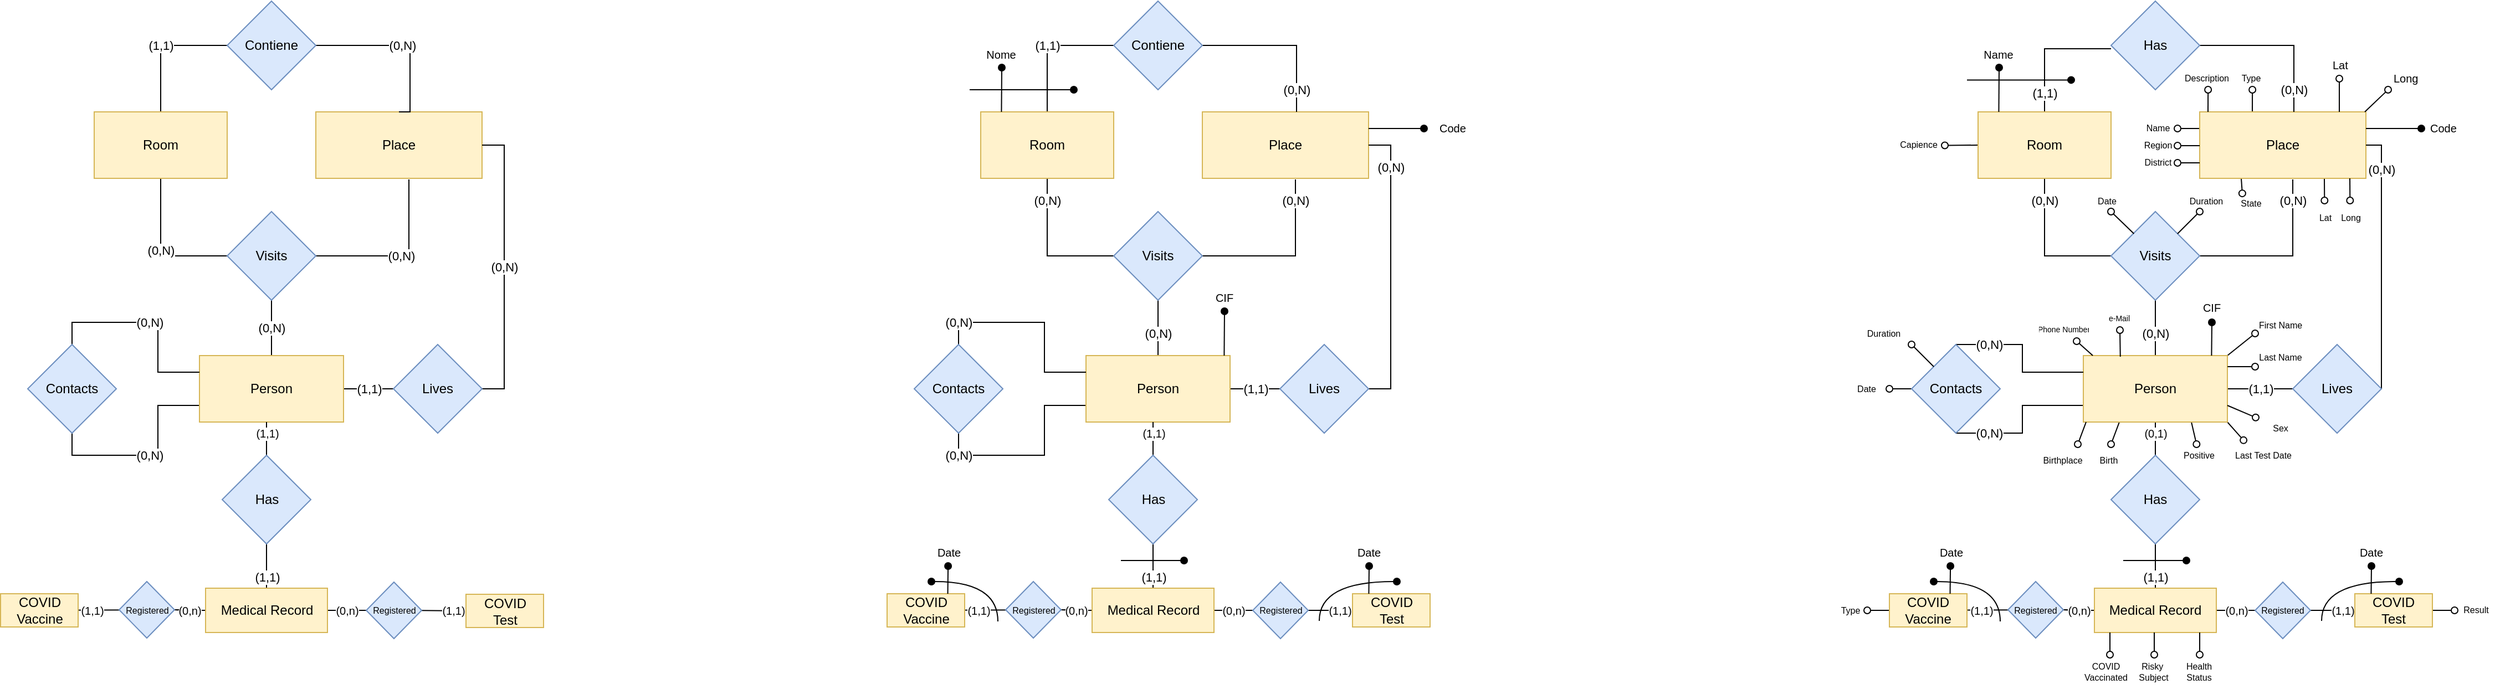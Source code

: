 <mxfile version="15.6.8" type="github">
  <diagram id="uRCAPiKoGMr6rtJBlkDr" name="Page-1">
    <mxGraphModel dx="2469" dy="525" grid="1" gridSize="10" guides="1" tooltips="1" connect="1" arrows="1" fold="1" page="1" pageScale="1" pageWidth="827" pageHeight="1169" math="0" shadow="0">
      <root>
        <mxCell id="0" />
        <mxCell id="1" parent="0" />
        <mxCell id="zwsAEC8m7Rr3Ob0FhIDg-104" value="(0,N)" style="edgeStyle=orthogonalEdgeStyle;rounded=0;orthogonalLoop=1;jettySize=auto;html=1;exitX=0.5;exitY=0;exitDx=0;exitDy=0;entryX=0.5;entryY=1;entryDx=0;entryDy=0;startArrow=none;startFill=0;endArrow=none;endFill=0;" parent="1" source="zwsAEC8m7Rr3Ob0FhIDg-108" target="zwsAEC8m7Rr3Ob0FhIDg-112" edge="1">
          <mxGeometry relative="1" as="geometry" />
        </mxCell>
        <mxCell id="zwsAEC8m7Rr3Ob0FhIDg-105" value="(1,1)" style="edgeStyle=orthogonalEdgeStyle;rounded=0;orthogonalLoop=1;jettySize=auto;html=1;entryX=0;entryY=0.5;entryDx=0;entryDy=0;startArrow=none;startFill=0;endArrow=none;endFill=0;" parent="1" source="zwsAEC8m7Rr3Ob0FhIDg-108" target="zwsAEC8m7Rr3Ob0FhIDg-114" edge="1">
          <mxGeometry relative="1" as="geometry" />
        </mxCell>
        <mxCell id="zwsAEC8m7Rr3Ob0FhIDg-107" value="(0,N)" style="edgeStyle=orthogonalEdgeStyle;rounded=0;orthogonalLoop=1;jettySize=auto;html=1;exitX=0;exitY=0.75;exitDx=0;exitDy=0;entryX=0.5;entryY=1;entryDx=0;entryDy=0;startArrow=none;startFill=0;endArrow=none;endFill=0;" parent="1" source="zwsAEC8m7Rr3Ob0FhIDg-108" target="zwsAEC8m7Rr3Ob0FhIDg-116" edge="1">
          <mxGeometry relative="1" as="geometry" />
        </mxCell>
        <mxCell id="zwsAEC8m7Rr3Ob0FhIDg-108" value="Person" style="rounded=0;whiteSpace=wrap;html=1;fillColor=#fff2cc;strokeColor=#d6b656;" parent="1" vertex="1">
          <mxGeometry x="-1305" y="590" width="130" height="60" as="geometry" />
        </mxCell>
        <mxCell id="zwsAEC8m7Rr3Ob0FhIDg-109" value="Place" style="rounded=0;whiteSpace=wrap;html=1;fillColor=#fff2cc;strokeColor=#d6b656;" parent="1" vertex="1">
          <mxGeometry x="-1200" y="370" width="150" height="60" as="geometry" />
        </mxCell>
        <mxCell id="zwsAEC8m7Rr3Ob0FhIDg-110" value="(0,N)" style="edgeStyle=orthogonalEdgeStyle;rounded=0;orthogonalLoop=1;jettySize=auto;html=1;exitX=1;exitY=0.5;exitDx=0;exitDy=0;entryX=0.56;entryY=1.017;entryDx=0;entryDy=0;entryPerimeter=0;startArrow=none;startFill=0;endArrow=none;endFill=0;" parent="1" source="zwsAEC8m7Rr3Ob0FhIDg-112" target="zwsAEC8m7Rr3Ob0FhIDg-109" edge="1">
          <mxGeometry relative="1" as="geometry" />
        </mxCell>
        <mxCell id="zwsAEC8m7Rr3Ob0FhIDg-111" value="(0,N)" style="edgeStyle=orthogonalEdgeStyle;rounded=0;orthogonalLoop=1;jettySize=auto;html=1;exitX=0;exitY=0.5;exitDx=0;exitDy=0;entryX=0.5;entryY=1;entryDx=0;entryDy=0;startArrow=none;startFill=0;endArrow=none;endFill=0;" parent="1" source="zwsAEC8m7Rr3Ob0FhIDg-112" target="zwsAEC8m7Rr3Ob0FhIDg-118" edge="1">
          <mxGeometry relative="1" as="geometry" />
        </mxCell>
        <mxCell id="zwsAEC8m7Rr3Ob0FhIDg-112" value="Visits" style="rhombus;whiteSpace=wrap;html=1;fillColor=#dae8fc;strokeColor=#6c8ebf;" parent="1" vertex="1">
          <mxGeometry x="-1280" y="460" width="80" height="80" as="geometry" />
        </mxCell>
        <mxCell id="zwsAEC8m7Rr3Ob0FhIDg-113" value="(0,N)" style="edgeStyle=orthogonalEdgeStyle;rounded=0;orthogonalLoop=1;jettySize=auto;html=1;exitX=1;exitY=0.5;exitDx=0;exitDy=0;entryX=1;entryY=0.5;entryDx=0;entryDy=0;startArrow=none;startFill=0;endArrow=none;endFill=0;" parent="1" source="zwsAEC8m7Rr3Ob0FhIDg-114" target="zwsAEC8m7Rr3Ob0FhIDg-109" edge="1">
          <mxGeometry relative="1" as="geometry" />
        </mxCell>
        <mxCell id="zwsAEC8m7Rr3Ob0FhIDg-114" value="Lives" style="rhombus;whiteSpace=wrap;html=1;fillColor=#dae8fc;strokeColor=#6c8ebf;" parent="1" vertex="1">
          <mxGeometry x="-1130" y="580" width="80" height="80" as="geometry" />
        </mxCell>
        <mxCell id="zwsAEC8m7Rr3Ob0FhIDg-115" value="(0,N)" style="edgeStyle=orthogonalEdgeStyle;rounded=0;orthogonalLoop=1;jettySize=auto;html=1;exitX=0.5;exitY=0;exitDx=0;exitDy=0;entryX=0;entryY=0.25;entryDx=0;entryDy=0;startArrow=none;startFill=0;endArrow=none;endFill=0;" parent="1" source="zwsAEC8m7Rr3Ob0FhIDg-116" target="zwsAEC8m7Rr3Ob0FhIDg-108" edge="1">
          <mxGeometry relative="1" as="geometry" />
        </mxCell>
        <mxCell id="zwsAEC8m7Rr3Ob0FhIDg-116" value="Contacts" style="rhombus;whiteSpace=wrap;html=1;align=center;fillColor=#dae8fc;strokeColor=#6c8ebf;" parent="1" vertex="1">
          <mxGeometry x="-1460" y="580" width="80" height="80" as="geometry" />
        </mxCell>
        <mxCell id="zwsAEC8m7Rr3Ob0FhIDg-117" value="(1,1)" style="edgeStyle=orthogonalEdgeStyle;rounded=0;orthogonalLoop=1;jettySize=auto;html=1;exitX=0.5;exitY=0;exitDx=0;exitDy=0;entryX=0;entryY=0.5;entryDx=0;entryDy=0;startArrow=none;startFill=0;endArrow=none;endFill=0;" parent="1" source="zwsAEC8m7Rr3Ob0FhIDg-118" target="zwsAEC8m7Rr3Ob0FhIDg-120" edge="1">
          <mxGeometry relative="1" as="geometry">
            <Array as="points">
              <mxPoint x="-1340" y="310" />
            </Array>
          </mxGeometry>
        </mxCell>
        <mxCell id="zwsAEC8m7Rr3Ob0FhIDg-118" value="Room" style="rounded=0;whiteSpace=wrap;html=1;align=center;fillColor=#fff2cc;strokeColor=#d6b656;" parent="1" vertex="1">
          <mxGeometry x="-1400" y="370" width="120" height="60" as="geometry" />
        </mxCell>
        <mxCell id="zwsAEC8m7Rr3Ob0FhIDg-119" value="(0,N)" style="edgeStyle=orthogonalEdgeStyle;rounded=0;orthogonalLoop=1;jettySize=auto;html=1;exitX=1;exitY=0.5;exitDx=0;exitDy=0;entryX=0.5;entryY=0;entryDx=0;entryDy=0;startArrow=none;startFill=0;endArrow=none;endFill=0;" parent="1" source="zwsAEC8m7Rr3Ob0FhIDg-120" target="zwsAEC8m7Rr3Ob0FhIDg-109" edge="1">
          <mxGeometry relative="1" as="geometry">
            <mxPoint x="-889" y="625" as="targetPoint" />
            <Array as="points">
              <mxPoint x="-1115" y="310" />
            </Array>
          </mxGeometry>
        </mxCell>
        <mxCell id="zwsAEC8m7Rr3Ob0FhIDg-120" value="Contiene" style="rhombus;whiteSpace=wrap;html=1;align=center;fillColor=#dae8fc;strokeColor=#6c8ebf;" parent="1" vertex="1">
          <mxGeometry x="-1280" y="270" width="80" height="80" as="geometry" />
        </mxCell>
        <mxCell id="zwsAEC8m7Rr3Ob0FhIDg-122" value="(0,N)" style="edgeStyle=orthogonalEdgeStyle;rounded=0;orthogonalLoop=1;jettySize=auto;html=1;exitX=0.5;exitY=0;exitDx=0;exitDy=0;entryX=0.5;entryY=1;entryDx=0;entryDy=0;startArrow=none;startFill=0;endArrow=none;endFill=0;" parent="1" source="zwsAEC8m7Rr3Ob0FhIDg-126" target="zwsAEC8m7Rr3Ob0FhIDg-130" edge="1">
          <mxGeometry x="-0.2" relative="1" as="geometry">
            <mxPoint as="offset" />
          </mxGeometry>
        </mxCell>
        <mxCell id="zwsAEC8m7Rr3Ob0FhIDg-123" value="(1,1)" style="edgeStyle=orthogonalEdgeStyle;rounded=0;orthogonalLoop=1;jettySize=auto;html=1;entryX=0;entryY=0.5;entryDx=0;entryDy=0;startArrow=none;startFill=0;endArrow=none;endFill=0;" parent="1" source="zwsAEC8m7Rr3Ob0FhIDg-126" target="zwsAEC8m7Rr3Ob0FhIDg-132" edge="1">
          <mxGeometry relative="1" as="geometry" />
        </mxCell>
        <mxCell id="zwsAEC8m7Rr3Ob0FhIDg-124" value="(0,N)" style="edgeStyle=orthogonalEdgeStyle;rounded=0;orthogonalLoop=1;jettySize=auto;html=1;exitX=0;exitY=0.75;exitDx=0;exitDy=0;entryX=0.5;entryY=1;entryDx=0;entryDy=0;startArrow=none;startFill=0;endArrow=none;endFill=0;" parent="1" source="zwsAEC8m7Rr3Ob0FhIDg-126" target="zwsAEC8m7Rr3Ob0FhIDg-137" edge="1">
          <mxGeometry x="0.778" relative="1" as="geometry">
            <mxPoint as="offset" />
          </mxGeometry>
        </mxCell>
        <mxCell id="zwsAEC8m7Rr3Ob0FhIDg-126" value="Person" style="rounded=0;whiteSpace=wrap;html=1;fillColor=#fff2cc;strokeColor=#d6b656;" parent="1" vertex="1">
          <mxGeometry x="-505" y="590" width="130" height="60" as="geometry" />
        </mxCell>
        <mxCell id="zwsAEC8m7Rr3Ob0FhIDg-127" value="Place" style="rounded=0;whiteSpace=wrap;html=1;fillColor=#fff2cc;strokeColor=#d6b656;" parent="1" vertex="1">
          <mxGeometry x="-400" y="370" width="150" height="60" as="geometry" />
        </mxCell>
        <mxCell id="zwsAEC8m7Rr3Ob0FhIDg-128" value="(0,N)" style="edgeStyle=orthogonalEdgeStyle;rounded=0;orthogonalLoop=1;jettySize=auto;html=1;exitX=1;exitY=0.5;exitDx=0;exitDy=0;entryX=0.56;entryY=1.017;entryDx=0;entryDy=0;entryPerimeter=0;startArrow=none;startFill=0;endArrow=none;endFill=0;" parent="1" source="zwsAEC8m7Rr3Ob0FhIDg-130" target="zwsAEC8m7Rr3Ob0FhIDg-127" edge="1">
          <mxGeometry x="0.752" relative="1" as="geometry">
            <mxPoint as="offset" />
          </mxGeometry>
        </mxCell>
        <mxCell id="zwsAEC8m7Rr3Ob0FhIDg-129" value="(0,N)" style="edgeStyle=orthogonalEdgeStyle;rounded=0;orthogonalLoop=1;jettySize=auto;html=1;exitX=0;exitY=0.5;exitDx=0;exitDy=0;entryX=0.5;entryY=1;entryDx=0;entryDy=0;startArrow=none;startFill=0;endArrow=none;endFill=0;" parent="1" source="zwsAEC8m7Rr3Ob0FhIDg-130" target="zwsAEC8m7Rr3Ob0FhIDg-139" edge="1">
          <mxGeometry x="0.692" relative="1" as="geometry">
            <mxPoint as="offset" />
          </mxGeometry>
        </mxCell>
        <mxCell id="zwsAEC8m7Rr3Ob0FhIDg-130" value="Visits" style="rhombus;whiteSpace=wrap;html=1;fillColor=#dae8fc;strokeColor=#6c8ebf;" parent="1" vertex="1">
          <mxGeometry x="-480" y="460" width="80" height="80" as="geometry" />
        </mxCell>
        <mxCell id="zwsAEC8m7Rr3Ob0FhIDg-131" value="(0,N)" style="edgeStyle=orthogonalEdgeStyle;rounded=0;orthogonalLoop=1;jettySize=auto;html=1;exitX=1;exitY=0.5;exitDx=0;exitDy=0;entryX=1;entryY=0.5;entryDx=0;entryDy=0;startArrow=none;startFill=0;endArrow=none;endFill=0;" parent="1" source="zwsAEC8m7Rr3Ob0FhIDg-132" target="zwsAEC8m7Rr3Ob0FhIDg-127" edge="1">
          <mxGeometry x="0.692" relative="1" as="geometry">
            <mxPoint as="offset" />
          </mxGeometry>
        </mxCell>
        <mxCell id="zwsAEC8m7Rr3Ob0FhIDg-132" value="Lives" style="rhombus;whiteSpace=wrap;html=1;fillColor=#dae8fc;strokeColor=#6c8ebf;" parent="1" vertex="1">
          <mxGeometry x="-330" y="580" width="80" height="80" as="geometry" />
        </mxCell>
        <mxCell id="zwsAEC8m7Rr3Ob0FhIDg-136" value="(0,N)" style="edgeStyle=orthogonalEdgeStyle;rounded=0;orthogonalLoop=1;jettySize=auto;html=1;exitX=0.5;exitY=0;exitDx=0;exitDy=0;entryX=0;entryY=0.25;entryDx=0;entryDy=0;startArrow=none;startFill=0;endArrow=none;endFill=0;" parent="1" source="zwsAEC8m7Rr3Ob0FhIDg-137" target="zwsAEC8m7Rr3Ob0FhIDg-126" edge="1">
          <mxGeometry x="-0.778" relative="1" as="geometry">
            <mxPoint as="offset" />
          </mxGeometry>
        </mxCell>
        <mxCell id="zwsAEC8m7Rr3Ob0FhIDg-137" value="Contacts" style="rhombus;whiteSpace=wrap;html=1;align=center;fillColor=#dae8fc;strokeColor=#6c8ebf;" parent="1" vertex="1">
          <mxGeometry x="-660" y="580" width="80" height="80" as="geometry" />
        </mxCell>
        <mxCell id="zwsAEC8m7Rr3Ob0FhIDg-138" value="(1,1)" style="edgeStyle=orthogonalEdgeStyle;rounded=0;orthogonalLoop=1;jettySize=auto;html=1;exitX=0.5;exitY=0;exitDx=0;exitDy=0;entryX=0;entryY=0.5;entryDx=0;entryDy=0;startArrow=none;startFill=0;endArrow=none;endFill=0;" parent="1" source="zwsAEC8m7Rr3Ob0FhIDg-139" target="zwsAEC8m7Rr3Ob0FhIDg-141" edge="1">
          <mxGeometry relative="1" as="geometry">
            <Array as="points">
              <mxPoint x="-540" y="310" />
            </Array>
          </mxGeometry>
        </mxCell>
        <mxCell id="zwsAEC8m7Rr3Ob0FhIDg-139" value="Room" style="rounded=0;whiteSpace=wrap;html=1;align=center;fillColor=#fff2cc;strokeColor=#d6b656;" parent="1" vertex="1">
          <mxGeometry x="-600" y="370" width="120" height="60" as="geometry" />
        </mxCell>
        <mxCell id="zwsAEC8m7Rr3Ob0FhIDg-140" value="(0,N)" style="edgeStyle=orthogonalEdgeStyle;rounded=0;orthogonalLoop=1;jettySize=auto;html=1;exitX=1;exitY=0.5;exitDx=0;exitDy=0;startArrow=none;startFill=0;endArrow=none;endFill=0;" parent="1" source="zwsAEC8m7Rr3Ob0FhIDg-141" edge="1">
          <mxGeometry x="0.724" relative="1" as="geometry">
            <mxPoint x="-315" y="370" as="targetPoint" />
            <Array as="points">
              <mxPoint x="-315" y="310" />
            </Array>
            <mxPoint as="offset" />
          </mxGeometry>
        </mxCell>
        <mxCell id="zwsAEC8m7Rr3Ob0FhIDg-141" value="Contiene" style="rhombus;whiteSpace=wrap;html=1;align=center;fillColor=#dae8fc;strokeColor=#6c8ebf;" parent="1" vertex="1">
          <mxGeometry x="-480" y="270" width="80" height="80" as="geometry" />
        </mxCell>
        <mxCell id="zwsAEC8m7Rr3Ob0FhIDg-142" value="" style="endArrow=oval;html=1;rounded=0;endFill=1;" parent="1" edge="1">
          <mxGeometry width="50" height="50" relative="1" as="geometry">
            <mxPoint x="-610" y="350" as="sourcePoint" />
            <mxPoint x="-516" y="350" as="targetPoint" />
            <Array as="points" />
          </mxGeometry>
        </mxCell>
        <mxCell id="zwsAEC8m7Rr3Ob0FhIDg-143" value="" style="endArrow=oval;html=1;rounded=0;endFill=1;exitX=0.156;exitY=0;exitDx=0;exitDy=0;exitPerimeter=0;" parent="1" source="zwsAEC8m7Rr3Ob0FhIDg-139" edge="1">
          <mxGeometry width="50" height="50" relative="1" as="geometry">
            <mxPoint x="-590" y="360" as="sourcePoint" />
            <mxPoint x="-581" y="330" as="targetPoint" />
            <Array as="points" />
          </mxGeometry>
        </mxCell>
        <mxCell id="zwsAEC8m7Rr3Ob0FhIDg-144" value="Nome" style="text;html=1;strokeColor=none;fillColor=none;align=center;verticalAlign=middle;whiteSpace=wrap;rounded=0;fontSize=10;" parent="1" vertex="1">
          <mxGeometry x="-599" y="310" width="35" height="15" as="geometry" />
        </mxCell>
        <mxCell id="zwsAEC8m7Rr3Ob0FhIDg-146" value="" style="endArrow=oval;html=1;rounded=0;endFill=1;exitX=1;exitY=0.25;exitDx=0;exitDy=0;" parent="1" source="zwsAEC8m7Rr3Ob0FhIDg-127" edge="1">
          <mxGeometry width="50" height="50" relative="1" as="geometry">
            <mxPoint x="-190" y="380" as="sourcePoint" />
            <mxPoint x="-200" y="385" as="targetPoint" />
            <Array as="points" />
          </mxGeometry>
        </mxCell>
        <mxCell id="zwsAEC8m7Rr3Ob0FhIDg-150" value="Code" style="text;strokeColor=none;fillColor=none;align=left;verticalAlign=middle;spacingLeft=4;spacingRight=4;overflow=hidden;points=[[0,0.5],[1,0.5]];portConstraint=eastwest;rotatable=0;fontSize=10;" parent="1" vertex="1">
          <mxGeometry x="-192" y="377" width="50" height="15" as="geometry" />
        </mxCell>
        <mxCell id="zwsAEC8m7Rr3Ob0FhIDg-152" value="" style="endArrow=oval;html=1;rounded=0;endFill=1;exitX=0.156;exitY=0;exitDx=0;exitDy=0;exitPerimeter=0;" parent="1" edge="1">
          <mxGeometry width="50" height="50" relative="1" as="geometry">
            <mxPoint x="-380.29" y="590" as="sourcePoint" />
            <mxPoint x="-380.01" y="550" as="targetPoint" />
            <Array as="points" />
          </mxGeometry>
        </mxCell>
        <mxCell id="zwsAEC8m7Rr3Ob0FhIDg-153" value="CIF" style="text;strokeColor=none;fillColor=none;align=center;verticalAlign=middle;spacingLeft=4;spacingRight=4;overflow=hidden;points=[[0,0.5],[1,0.5]];portConstraint=eastwest;rotatable=0;fontSize=10;" parent="1" vertex="1">
          <mxGeometry x="-405" y="530" width="50" height="15" as="geometry" />
        </mxCell>
        <mxCell id="zwsAEC8m7Rr3Ob0FhIDg-180" value="(0,N)" style="edgeStyle=orthogonalEdgeStyle;rounded=0;orthogonalLoop=1;jettySize=auto;html=1;exitX=0.5;exitY=0;exitDx=0;exitDy=0;entryX=0.5;entryY=1;entryDx=0;entryDy=0;startArrow=none;startFill=0;endArrow=none;endFill=0;" parent="1" source="zwsAEC8m7Rr3Ob0FhIDg-184" target="zwsAEC8m7Rr3Ob0FhIDg-188" edge="1">
          <mxGeometry x="-0.2" relative="1" as="geometry">
            <mxPoint as="offset" />
          </mxGeometry>
        </mxCell>
        <mxCell id="zwsAEC8m7Rr3Ob0FhIDg-181" value="(1,1)" style="edgeStyle=orthogonalEdgeStyle;rounded=0;orthogonalLoop=1;jettySize=auto;html=1;entryX=0;entryY=0.5;entryDx=0;entryDy=0;startArrow=none;startFill=0;endArrow=none;endFill=0;" parent="1" source="zwsAEC8m7Rr3Ob0FhIDg-184" target="zwsAEC8m7Rr3Ob0FhIDg-190" edge="1">
          <mxGeometry relative="1" as="geometry" />
        </mxCell>
        <mxCell id="zwsAEC8m7Rr3Ob0FhIDg-182" value="(0,N)" style="edgeStyle=orthogonalEdgeStyle;rounded=0;orthogonalLoop=1;jettySize=auto;html=1;exitX=0;exitY=0.75;exitDx=0;exitDy=0;entryX=0.5;entryY=1;entryDx=0;entryDy=0;startArrow=none;startFill=0;endArrow=none;endFill=0;" parent="1" source="zwsAEC8m7Rr3Ob0FhIDg-184" target="zwsAEC8m7Rr3Ob0FhIDg-195" edge="1">
          <mxGeometry x="0.571" relative="1" as="geometry">
            <mxPoint as="offset" />
            <Array as="points">
              <mxPoint x="340" y="635" />
              <mxPoint x="340" y="660" />
            </Array>
          </mxGeometry>
        </mxCell>
        <mxCell id="zwsAEC8m7Rr3Ob0FhIDg-183" value="(0,1)" style="rounded=0;orthogonalLoop=1;jettySize=auto;html=1;exitX=0.5;exitY=1;exitDx=0;exitDy=0;entryX=0.5;entryY=0;entryDx=0;entryDy=0;fontSize=10;startArrow=none;startFill=0;endArrow=none;endFill=0;" parent="1" source="zwsAEC8m7Rr3Ob0FhIDg-184" target="zwsAEC8m7Rr3Ob0FhIDg-192" edge="1">
          <mxGeometry x="-0.333" relative="1" as="geometry">
            <mxPoint as="offset" />
          </mxGeometry>
        </mxCell>
        <mxCell id="zwsAEC8m7Rr3Ob0FhIDg-246" style="edgeStyle=none;rounded=0;orthogonalLoop=1;jettySize=auto;html=1;exitX=0.75;exitY=1;exitDx=0;exitDy=0;fontSize=10;startArrow=none;startFill=0;endArrow=oval;endFill=0;" parent="1" source="zwsAEC8m7Rr3Ob0FhIDg-184" edge="1" target="zwsAEC8m7Rr3Ob0FhIDg-260">
          <mxGeometry relative="1" as="geometry">
            <mxPoint x="510" y="680" as="targetPoint" />
          </mxGeometry>
        </mxCell>
        <mxCell id="zwsAEC8m7Rr3Ob0FhIDg-247" style="edgeStyle=none;rounded=0;orthogonalLoop=1;jettySize=auto;html=1;exitX=1;exitY=1;exitDx=0;exitDy=0;fontSize=10;startArrow=none;startFill=0;endArrow=oval;endFill=0;entryX=0.344;entryY=0.032;entryDx=0;entryDy=0;entryPerimeter=0;" parent="1" source="zwsAEC8m7Rr3Ob0FhIDg-184" edge="1" target="zwsAEC8m7Rr3Ob0FhIDg-261">
          <mxGeometry relative="1" as="geometry">
            <mxPoint x="560" y="670" as="targetPoint" />
          </mxGeometry>
        </mxCell>
        <mxCell id="zwsAEC8m7Rr3Ob0FhIDg-248" style="edgeStyle=none;rounded=0;orthogonalLoop=1;jettySize=auto;html=1;exitX=0.25;exitY=1;exitDx=0;exitDy=0;fontSize=10;startArrow=none;startFill=0;endArrow=oval;endFill=0;" parent="1" source="zwsAEC8m7Rr3Ob0FhIDg-184" edge="1">
          <mxGeometry relative="1" as="geometry">
            <mxPoint x="420" y="670" as="targetPoint" />
          </mxGeometry>
        </mxCell>
        <mxCell id="M_k68yWvBTP1IbMsZ6EN-1" style="rounded=0;orthogonalLoop=1;jettySize=auto;html=1;exitX=1;exitY=0;exitDx=0;exitDy=0;endArrow=oval;endFill=0;" parent="1" source="zwsAEC8m7Rr3Ob0FhIDg-184" edge="1">
          <mxGeometry relative="1" as="geometry">
            <mxPoint x="550" y="570" as="targetPoint" />
          </mxGeometry>
        </mxCell>
        <mxCell id="zwsAEC8m7Rr3Ob0FhIDg-184" value="Person" style="rounded=0;whiteSpace=wrap;html=1;fillColor=#fff2cc;strokeColor=#d6b656;" parent="1" vertex="1">
          <mxGeometry x="395" y="590" width="130" height="60" as="geometry" />
        </mxCell>
        <mxCell id="zwsAEC8m7Rr3Ob0FhIDg-268" style="edgeStyle=none;rounded=0;orthogonalLoop=1;jettySize=auto;html=1;exitX=0;exitY=0.5;exitDx=0;exitDy=0;fontSize=8;startArrow=none;startFill=0;endArrow=oval;endFill=0;" parent="1" edge="1">
          <mxGeometry relative="1" as="geometry">
            <mxPoint x="480" y="385" as="targetPoint" />
            <mxPoint x="500" y="385" as="sourcePoint" />
          </mxGeometry>
        </mxCell>
        <mxCell id="zwsAEC8m7Rr3Ob0FhIDg-269" style="edgeStyle=none;rounded=0;orthogonalLoop=1;jettySize=auto;html=1;exitX=0.25;exitY=0;exitDx=0;exitDy=0;fontSize=8;startArrow=none;startFill=0;endArrow=oval;endFill=0;" parent="1" edge="1">
          <mxGeometry relative="1" as="geometry">
            <mxPoint x="547.571" y="350" as="targetPoint" />
            <mxPoint x="547.5" y="370" as="sourcePoint" />
          </mxGeometry>
        </mxCell>
        <mxCell id="nWveInC21C_6xsooQp3n-5" style="edgeStyle=orthogonalEdgeStyle;rounded=0;orthogonalLoop=1;jettySize=auto;html=1;exitX=0.75;exitY=1;exitDx=0;exitDy=0;endArrow=oval;endFill=0;" edge="1" parent="1" source="zwsAEC8m7Rr3Ob0FhIDg-185">
          <mxGeometry relative="1" as="geometry">
            <mxPoint x="612.655" y="450" as="targetPoint" />
          </mxGeometry>
        </mxCell>
        <mxCell id="nWveInC21C_6xsooQp3n-16" style="edgeStyle=orthogonalEdgeStyle;rounded=0;orthogonalLoop=1;jettySize=auto;html=1;exitX=0.25;exitY=1;exitDx=0;exitDy=0;entryX=0.282;entryY=-0.095;entryDx=0;entryDy=0;entryPerimeter=0;endArrow=oval;endFill=0;" edge="1" parent="1" source="zwsAEC8m7Rr3Ob0FhIDg-185" target="nWveInC21C_6xsooQp3n-15">
          <mxGeometry relative="1" as="geometry" />
        </mxCell>
        <mxCell id="zwsAEC8m7Rr3Ob0FhIDg-185" value="Place" style="rounded=0;whiteSpace=wrap;html=1;fillColor=#fff2cc;strokeColor=#d6b656;" parent="1" vertex="1">
          <mxGeometry x="500" y="370" width="150" height="60" as="geometry" />
        </mxCell>
        <mxCell id="zwsAEC8m7Rr3Ob0FhIDg-186" value="(0,N)" style="edgeStyle=orthogonalEdgeStyle;rounded=0;orthogonalLoop=1;jettySize=auto;html=1;exitX=1;exitY=0.5;exitDx=0;exitDy=0;entryX=0.56;entryY=1.017;entryDx=0;entryDy=0;entryPerimeter=0;startArrow=none;startFill=0;endArrow=none;endFill=0;" parent="1" source="zwsAEC8m7Rr3Ob0FhIDg-188" target="zwsAEC8m7Rr3Ob0FhIDg-185" edge="1">
          <mxGeometry x="0.752" relative="1" as="geometry">
            <mxPoint as="offset" />
          </mxGeometry>
        </mxCell>
        <mxCell id="zwsAEC8m7Rr3Ob0FhIDg-187" value="(0,N)" style="edgeStyle=orthogonalEdgeStyle;rounded=0;orthogonalLoop=1;jettySize=auto;html=1;exitX=0;exitY=0.5;exitDx=0;exitDy=0;entryX=0.5;entryY=1;entryDx=0;entryDy=0;startArrow=none;startFill=0;endArrow=none;endFill=0;" parent="1" source="zwsAEC8m7Rr3Ob0FhIDg-188" target="zwsAEC8m7Rr3Ob0FhIDg-197" edge="1">
          <mxGeometry x="0.692" relative="1" as="geometry">
            <mxPoint as="offset" />
          </mxGeometry>
        </mxCell>
        <mxCell id="zwsAEC8m7Rr3Ob0FhIDg-188" value="Visits" style="rhombus;whiteSpace=wrap;html=1;fillColor=#dae8fc;strokeColor=#6c8ebf;" parent="1" vertex="1">
          <mxGeometry x="420" y="460" width="80" height="80" as="geometry" />
        </mxCell>
        <mxCell id="zwsAEC8m7Rr3Ob0FhIDg-189" value="(0,N)" style="edgeStyle=orthogonalEdgeStyle;rounded=0;orthogonalLoop=1;jettySize=auto;html=1;exitX=1;exitY=0.5;exitDx=0;exitDy=0;entryX=1;entryY=0.5;entryDx=0;entryDy=0;startArrow=none;startFill=0;endArrow=none;endFill=0;" parent="1" source="zwsAEC8m7Rr3Ob0FhIDg-190" target="zwsAEC8m7Rr3Ob0FhIDg-185" edge="1">
          <mxGeometry x="0.692" relative="1" as="geometry">
            <mxPoint as="offset" />
            <Array as="points">
              <mxPoint x="664" y="400" />
            </Array>
          </mxGeometry>
        </mxCell>
        <mxCell id="zwsAEC8m7Rr3Ob0FhIDg-190" value="Lives" style="rhombus;whiteSpace=wrap;html=1;fillColor=#dae8fc;strokeColor=#6c8ebf;" parent="1" vertex="1">
          <mxGeometry x="584" y="580" width="80" height="80" as="geometry" />
        </mxCell>
        <mxCell id="zwsAEC8m7Rr3Ob0FhIDg-191" value="(1,1)" style="edgeStyle=orthogonalEdgeStyle;rounded=0;orthogonalLoop=1;jettySize=auto;html=1;exitX=0.5;exitY=1;exitDx=0;exitDy=0;entryX=0.5;entryY=0;entryDx=0;entryDy=0;startArrow=none;startFill=0;endArrow=none;endFill=0;" parent="1" source="zwsAEC8m7Rr3Ob0FhIDg-192" target="zwsAEC8m7Rr3Ob0FhIDg-193" edge="1">
          <mxGeometry x="0.5" relative="1" as="geometry">
            <Array as="points">
              <mxPoint x="460" y="770" />
              <mxPoint x="460" y="770" />
            </Array>
            <mxPoint as="offset" />
          </mxGeometry>
        </mxCell>
        <mxCell id="zwsAEC8m7Rr3Ob0FhIDg-192" value="Has" style="rhombus;whiteSpace=wrap;html=1;fillColor=#dae8fc;strokeColor=#6c8ebf;" parent="1" vertex="1">
          <mxGeometry x="420" y="680" width="80" height="80" as="geometry" />
        </mxCell>
        <mxCell id="zwsAEC8m7Rr3Ob0FhIDg-222" value="(0,n)" style="edgeStyle=none;rounded=0;orthogonalLoop=1;jettySize=auto;html=1;exitX=1;exitY=0.5;exitDx=0;exitDy=0;entryX=0;entryY=0.5;entryDx=0;entryDy=0;fontSize=10;startArrow=none;startFill=0;endArrow=none;endFill=0;" parent="1" source="zwsAEC8m7Rr3Ob0FhIDg-193" target="zwsAEC8m7Rr3Ob0FhIDg-220" edge="1">
          <mxGeometry relative="1" as="geometry" />
        </mxCell>
        <mxCell id="zwsAEC8m7Rr3Ob0FhIDg-238" value="(0,n)" style="edgeStyle=orthogonalEdgeStyle;curved=1;rounded=0;orthogonalLoop=1;jettySize=auto;html=1;entryX=1;entryY=0.5;entryDx=0;entryDy=0;fontSize=10;startArrow=none;startFill=0;endArrow=none;endFill=0;" parent="1" source="zwsAEC8m7Rr3Ob0FhIDg-193" target="zwsAEC8m7Rr3Ob0FhIDg-231" edge="1">
          <mxGeometry relative="1" as="geometry" />
        </mxCell>
        <mxCell id="zwsAEC8m7Rr3Ob0FhIDg-193" value="Medical Record" style="rounded=0;whiteSpace=wrap;html=1;fillColor=#fff2cc;strokeColor=#d6b656;" parent="1" vertex="1">
          <mxGeometry x="405" y="800" width="110" height="40" as="geometry" />
        </mxCell>
        <mxCell id="zwsAEC8m7Rr3Ob0FhIDg-194" value="(0,N)" style="edgeStyle=orthogonalEdgeStyle;rounded=0;orthogonalLoop=1;jettySize=auto;html=1;exitX=0.5;exitY=0;exitDx=0;exitDy=0;entryX=0;entryY=0.25;entryDx=0;entryDy=0;startArrow=none;startFill=0;endArrow=none;endFill=0;" parent="1" source="zwsAEC8m7Rr3Ob0FhIDg-195" target="zwsAEC8m7Rr3Ob0FhIDg-184" edge="1">
          <mxGeometry x="-0.572" relative="1" as="geometry">
            <mxPoint as="offset" />
            <Array as="points">
              <mxPoint x="340" y="580" />
              <mxPoint x="340" y="605" />
            </Array>
          </mxGeometry>
        </mxCell>
        <mxCell id="zwsAEC8m7Rr3Ob0FhIDg-281" style="edgeStyle=none;rounded=0;orthogonalLoop=1;jettySize=auto;html=1;exitX=0;exitY=0.5;exitDx=0;exitDy=0;fontSize=8;startArrow=none;startFill=0;endArrow=oval;endFill=0;" parent="1" source="zwsAEC8m7Rr3Ob0FhIDg-195" edge="1">
          <mxGeometry relative="1" as="geometry">
            <mxPoint x="220" y="620" as="targetPoint" />
          </mxGeometry>
        </mxCell>
        <mxCell id="zwsAEC8m7Rr3Ob0FhIDg-195" value="Contacts" style="rhombus;whiteSpace=wrap;html=1;align=center;fillColor=#dae8fc;strokeColor=#6c8ebf;" parent="1" vertex="1">
          <mxGeometry x="240" y="580" width="80" height="80" as="geometry" />
        </mxCell>
        <mxCell id="zwsAEC8m7Rr3Ob0FhIDg-196" value="(1,1)" style="edgeStyle=orthogonalEdgeStyle;rounded=0;orthogonalLoop=1;jettySize=auto;html=1;exitX=0.5;exitY=0;exitDx=0;exitDy=0;entryX=0;entryY=0.5;entryDx=0;entryDy=0;startArrow=none;startFill=0;endArrow=none;endFill=0;" parent="1" edge="1">
          <mxGeometry x="-0.667" relative="1" as="geometry">
            <Array as="points">
              <mxPoint x="360" y="313" />
            </Array>
            <mxPoint x="360" y="373" as="sourcePoint" />
            <mxPoint x="420" y="313" as="targetPoint" />
            <mxPoint as="offset" />
          </mxGeometry>
        </mxCell>
        <mxCell id="zwsAEC8m7Rr3Ob0FhIDg-266" style="edgeStyle=none;rounded=0;orthogonalLoop=1;jettySize=auto;html=1;exitX=0;exitY=0.5;exitDx=0;exitDy=0;fontSize=7;startArrow=none;startFill=0;endArrow=oval;endFill=0;" parent="1" source="zwsAEC8m7Rr3Ob0FhIDg-197" edge="1">
          <mxGeometry relative="1" as="geometry">
            <mxPoint x="270" y="400.286" as="targetPoint" />
          </mxGeometry>
        </mxCell>
        <mxCell id="zwsAEC8m7Rr3Ob0FhIDg-197" value="Room" style="rounded=0;whiteSpace=wrap;html=1;align=center;fillColor=#fff2cc;strokeColor=#d6b656;" parent="1" vertex="1">
          <mxGeometry x="300" y="370" width="120" height="60" as="geometry" />
        </mxCell>
        <mxCell id="zwsAEC8m7Rr3Ob0FhIDg-198" value="(0,N)" style="edgeStyle=orthogonalEdgeStyle;rounded=0;orthogonalLoop=1;jettySize=auto;html=1;exitX=1;exitY=0.5;exitDx=0;exitDy=0;startArrow=none;startFill=0;endArrow=none;endFill=0;" parent="1" source="zwsAEC8m7Rr3Ob0FhIDg-199" edge="1">
          <mxGeometry x="0.724" relative="1" as="geometry">
            <mxPoint x="585" y="370" as="targetPoint" />
            <Array as="points">
              <mxPoint x="585" y="310" />
            </Array>
            <mxPoint as="offset" />
          </mxGeometry>
        </mxCell>
        <mxCell id="zwsAEC8m7Rr3Ob0FhIDg-199" value="Has" style="rhombus;whiteSpace=wrap;html=1;align=center;fillColor=#dae8fc;strokeColor=#6c8ebf;" parent="1" vertex="1">
          <mxGeometry x="420" y="270" width="80" height="80" as="geometry" />
        </mxCell>
        <mxCell id="zwsAEC8m7Rr3Ob0FhIDg-200" value="" style="endArrow=oval;html=1;rounded=0;endFill=1;" parent="1" edge="1">
          <mxGeometry width="50" height="50" relative="1" as="geometry">
            <mxPoint x="290" y="341.21" as="sourcePoint" />
            <mxPoint x="384" y="341.21" as="targetPoint" />
            <Array as="points" />
          </mxGeometry>
        </mxCell>
        <mxCell id="zwsAEC8m7Rr3Ob0FhIDg-201" value="" style="endArrow=oval;html=1;rounded=0;endFill=1;exitX=0.156;exitY=0;exitDx=0;exitDy=0;exitPerimeter=0;" parent="1" source="zwsAEC8m7Rr3Ob0FhIDg-197" edge="1">
          <mxGeometry width="50" height="50" relative="1" as="geometry">
            <mxPoint x="310" y="360" as="sourcePoint" />
            <mxPoint x="319" y="330" as="targetPoint" />
            <Array as="points" />
          </mxGeometry>
        </mxCell>
        <mxCell id="zwsAEC8m7Rr3Ob0FhIDg-202" value="Name" style="text;html=1;strokeColor=none;fillColor=none;align=center;verticalAlign=middle;whiteSpace=wrap;rounded=0;fontSize=10;" parent="1" vertex="1">
          <mxGeometry x="301" y="310" width="35" height="15" as="geometry" />
        </mxCell>
        <mxCell id="zwsAEC8m7Rr3Ob0FhIDg-203" value="" style="endArrow=oval;html=1;rounded=0;endFill=0;exitX=0.156;exitY=0;exitDx=0;exitDy=0;exitPerimeter=0;" parent="1" edge="1">
          <mxGeometry width="50" height="50" relative="1" as="geometry">
            <mxPoint x="626" y="370" as="sourcePoint" />
            <mxPoint x="626" y="340" as="targetPoint" />
            <Array as="points" />
          </mxGeometry>
        </mxCell>
        <mxCell id="zwsAEC8m7Rr3Ob0FhIDg-204" value="" style="endArrow=oval;html=1;rounded=0;endFill=1;exitX=1;exitY=0.25;exitDx=0;exitDy=0;" parent="1" source="zwsAEC8m7Rr3Ob0FhIDg-185" edge="1">
          <mxGeometry width="50" height="50" relative="1" as="geometry">
            <mxPoint x="710" y="380" as="sourcePoint" />
            <mxPoint x="700" y="385" as="targetPoint" />
            <Array as="points" />
          </mxGeometry>
        </mxCell>
        <mxCell id="zwsAEC8m7Rr3Ob0FhIDg-205" value="" style="endArrow=oval;html=1;rounded=0;endFill=0;exitX=0.156;exitY=0;exitDx=0;exitDy=0;exitPerimeter=0;" parent="1" edge="1">
          <mxGeometry width="50" height="50" relative="1" as="geometry">
            <mxPoint x="649" y="370" as="sourcePoint" />
            <mxPoint x="670" y="350" as="targetPoint" />
            <Array as="points" />
          </mxGeometry>
        </mxCell>
        <mxCell id="zwsAEC8m7Rr3Ob0FhIDg-206" value="Lat" style="text;strokeColor=none;fillColor=none;align=left;verticalAlign=middle;spacingLeft=4;spacingRight=4;overflow=hidden;points=[[0,0.5],[1,0.5]];portConstraint=eastwest;rotatable=0;fontSize=10;" parent="1" vertex="1">
          <mxGeometry x="614" y="320" width="50" height="15" as="geometry" />
        </mxCell>
        <mxCell id="zwsAEC8m7Rr3Ob0FhIDg-207" value="Long" style="text;strokeColor=none;fillColor=none;align=left;verticalAlign=middle;spacingLeft=4;spacingRight=4;overflow=hidden;points=[[0,0.5],[1,0.5]];portConstraint=eastwest;rotatable=0;fontSize=10;" parent="1" vertex="1">
          <mxGeometry x="669" y="332" width="60" height="15" as="geometry" />
        </mxCell>
        <mxCell id="zwsAEC8m7Rr3Ob0FhIDg-209" value="" style="endArrow=oval;html=1;rounded=0;endFill=1;exitX=0.156;exitY=0;exitDx=0;exitDy=0;exitPerimeter=0;" parent="1" edge="1">
          <mxGeometry width="50" height="50" relative="1" as="geometry">
            <mxPoint x="510.71" y="590" as="sourcePoint" />
            <mxPoint x="511" y="560" as="targetPoint" />
            <Array as="points" />
          </mxGeometry>
        </mxCell>
        <mxCell id="zwsAEC8m7Rr3Ob0FhIDg-210" value="CIF" style="text;strokeColor=none;fillColor=none;align=center;verticalAlign=middle;spacingLeft=4;spacingRight=4;overflow=hidden;points=[[0,0.5],[1,0.5]];portConstraint=eastwest;rotatable=0;fontSize=10;" parent="1" vertex="1">
          <mxGeometry x="486" y="539" width="50" height="15" as="geometry" />
        </mxCell>
        <mxCell id="zwsAEC8m7Rr3Ob0FhIDg-211" value="" style="endArrow=oval;html=1;rounded=0;endFill=1;" parent="1" edge="1">
          <mxGeometry width="50" height="50" relative="1" as="geometry">
            <mxPoint x="431" y="775" as="sourcePoint" />
            <mxPoint x="488" y="775" as="targetPoint" />
            <Array as="points" />
          </mxGeometry>
        </mxCell>
        <mxCell id="zwsAEC8m7Rr3Ob0FhIDg-212" value="" style="endArrow=oval;html=1;rounded=0;endFill=0;exitX=0.5;exitY=1;exitDx=0;exitDy=0;" parent="1" edge="1">
          <mxGeometry width="50" height="50" relative="1" as="geometry">
            <mxPoint x="419" y="840" as="sourcePoint" />
            <mxPoint x="419" y="860" as="targetPoint" />
            <Array as="points" />
          </mxGeometry>
        </mxCell>
        <mxCell id="zwsAEC8m7Rr3Ob0FhIDg-213" value="COVID&#xa;Vaccinated" style="text;strokeColor=none;fillColor=none;align=center;verticalAlign=middle;spacingLeft=4;spacingRight=4;overflow=hidden;points=[[0,0.5],[1,0.5]];portConstraint=eastwest;rotatable=0;fontSize=8;" parent="1" vertex="1">
          <mxGeometry x="390" y="861" width="51" height="29" as="geometry" />
        </mxCell>
        <mxCell id="zwsAEC8m7Rr3Ob0FhIDg-216" value="" style="endArrow=oval;html=1;rounded=0;endFill=0;exitX=0.5;exitY=1;exitDx=0;exitDy=0;" parent="1" edge="1">
          <mxGeometry width="50" height="50" relative="1" as="geometry">
            <mxPoint x="459" y="840" as="sourcePoint" />
            <mxPoint x="459" y="860" as="targetPoint" />
            <Array as="points" />
          </mxGeometry>
        </mxCell>
        <mxCell id="zwsAEC8m7Rr3Ob0FhIDg-217" value="Risky &#xa;Subject" style="text;strokeColor=none;fillColor=none;align=center;verticalAlign=middle;spacingLeft=4;spacingRight=4;overflow=hidden;points=[[0,0.5],[1,0.5]];portConstraint=eastwest;rotatable=0;fontSize=8;" parent="1" vertex="1">
          <mxGeometry x="433" y="861" width="51" height="29" as="geometry" />
        </mxCell>
        <mxCell id="zwsAEC8m7Rr3Ob0FhIDg-218" value="" style="endArrow=oval;html=1;rounded=0;endFill=0;exitX=0.5;exitY=1;exitDx=0;exitDy=0;" parent="1" edge="1">
          <mxGeometry width="50" height="50" relative="1" as="geometry">
            <mxPoint x="500" y="840" as="sourcePoint" />
            <mxPoint x="500" y="860" as="targetPoint" />
            <Array as="points" />
          </mxGeometry>
        </mxCell>
        <mxCell id="zwsAEC8m7Rr3Ob0FhIDg-219" value="Health&#xa;Status" style="text;strokeColor=none;fillColor=none;align=center;verticalAlign=middle;spacingLeft=4;spacingRight=4;overflow=hidden;points=[[0,0.5],[1,0.5]];portConstraint=eastwest;rotatable=0;fontSize=8;" parent="1" vertex="1">
          <mxGeometry x="474" y="861" width="51" height="29" as="geometry" />
        </mxCell>
        <mxCell id="zwsAEC8m7Rr3Ob0FhIDg-223" value="(1,1)" style="edgeStyle=none;rounded=0;orthogonalLoop=1;jettySize=auto;html=1;exitX=1;exitY=0.5;exitDx=0;exitDy=0;entryX=0;entryY=0.5;entryDx=0;entryDy=0;fontSize=10;startArrow=none;startFill=0;endArrow=none;endFill=0;" parent="1" target="zwsAEC8m7Rr3Ob0FhIDg-221" edge="1">
          <mxGeometry x="0.5" relative="1" as="geometry">
            <mxPoint x="594" y="820.0" as="sourcePoint" />
            <mxPoint x="634" y="820" as="targetPoint" />
            <mxPoint as="offset" />
          </mxGeometry>
        </mxCell>
        <mxCell id="zwsAEC8m7Rr3Ob0FhIDg-220" value="&lt;font style=&quot;font-size: 8px;&quot;&gt;Registered&lt;/font&gt;" style="rhombus;whiteSpace=wrap;html=1;fillColor=#dae8fc;strokeColor=#6c8ebf;fontSize=8;" parent="1" vertex="1">
          <mxGeometry x="550" y="794.5" width="50" height="51" as="geometry" />
        </mxCell>
        <mxCell id="zwsAEC8m7Rr3Ob0FhIDg-227" style="edgeStyle=orthogonalEdgeStyle;curved=1;rounded=0;orthogonalLoop=1;jettySize=auto;html=1;exitX=1;exitY=0.5;exitDx=0;exitDy=0;fontSize=8;startArrow=none;startFill=0;endArrow=oval;endFill=0;" parent="1" source="zwsAEC8m7Rr3Ob0FhIDg-221" edge="1">
          <mxGeometry relative="1" as="geometry">
            <mxPoint x="730" y="820" as="targetPoint" />
          </mxGeometry>
        </mxCell>
        <mxCell id="zwsAEC8m7Rr3Ob0FhIDg-221" value="COVID&lt;br&gt;Test" style="rounded=0;whiteSpace=wrap;html=1;fillColor=#fff2cc;strokeColor=#d6b656;" parent="1" vertex="1">
          <mxGeometry x="640" y="805" width="70" height="30" as="geometry" />
        </mxCell>
        <mxCell id="zwsAEC8m7Rr3Ob0FhIDg-224" value="" style="endArrow=oval;html=1;rounded=0;endFill=1;exitX=0.156;exitY=0;exitDx=0;exitDy=0;exitPerimeter=0;" parent="1" edge="1">
          <mxGeometry width="50" height="50" relative="1" as="geometry">
            <mxPoint x="654.71" y="805" as="sourcePoint" />
            <mxPoint x="655" y="780" as="targetPoint" />
            <Array as="points" />
          </mxGeometry>
        </mxCell>
        <mxCell id="zwsAEC8m7Rr3Ob0FhIDg-225" value="Date" style="text;strokeColor=none;fillColor=none;align=center;verticalAlign=middle;spacingLeft=4;spacingRight=4;overflow=hidden;points=[[0,0.5],[1,0.5]];portConstraint=eastwest;rotatable=0;fontSize=10;" parent="1" vertex="1">
          <mxGeometry x="630" y="760" width="50" height="15" as="geometry" />
        </mxCell>
        <mxCell id="zwsAEC8m7Rr3Ob0FhIDg-226" value="" style="endArrow=oval;html=1;rounded=0;endFill=1;edgeStyle=orthogonalEdgeStyle;curved=1;" parent="1" edge="1">
          <mxGeometry width="50" height="50" relative="1" as="geometry">
            <mxPoint x="610" y="829.5" as="sourcePoint" />
            <mxPoint x="680" y="794" as="targetPoint" />
            <Array as="points">
              <mxPoint x="610" y="794" />
            </Array>
          </mxGeometry>
        </mxCell>
        <mxCell id="zwsAEC8m7Rr3Ob0FhIDg-228" value="Result" style="text;strokeColor=none;fillColor=none;align=center;verticalAlign=middle;spacingLeft=4;spacingRight=4;overflow=hidden;points=[[0,0.5],[1,0.5]];portConstraint=eastwest;rotatable=0;fontSize=8;" parent="1" vertex="1">
          <mxGeometry x="729" y="805" width="41" height="29" as="geometry" />
        </mxCell>
        <mxCell id="zwsAEC8m7Rr3Ob0FhIDg-230" value="(1,1)" style="edgeStyle=none;rounded=0;orthogonalLoop=1;jettySize=auto;html=1;exitX=1;exitY=0.5;exitDx=0;exitDy=0;entryX=0;entryY=0.5;entryDx=0;entryDy=0;fontSize=10;startArrow=none;startFill=0;endArrow=none;endFill=0;" parent="1" edge="1">
          <mxGeometry relative="1" as="geometry">
            <mxPoint x="381" y="819.5" as="sourcePoint" />
            <mxPoint x="224" y="820" as="targetPoint" />
            <mxPoint as="offset" />
          </mxGeometry>
        </mxCell>
        <mxCell id="zwsAEC8m7Rr3Ob0FhIDg-231" value="&lt;font style=&quot;font-size: 8px;&quot;&gt;Registered&lt;/font&gt;" style="rhombus;whiteSpace=wrap;html=1;fillColor=#dae8fc;strokeColor=#6c8ebf;fontSize=8;" parent="1" vertex="1">
          <mxGeometry x="327" y="794" width="50" height="51" as="geometry" />
        </mxCell>
        <mxCell id="zwsAEC8m7Rr3Ob0FhIDg-241" style="rounded=0;orthogonalLoop=1;jettySize=auto;html=1;exitX=0;exitY=0.5;exitDx=0;exitDy=0;fontSize=8;startArrow=none;startFill=0;endArrow=oval;endFill=0;" parent="1" source="zwsAEC8m7Rr3Ob0FhIDg-233" edge="1">
          <mxGeometry relative="1" as="geometry">
            <mxPoint x="200" y="820" as="targetPoint" />
          </mxGeometry>
        </mxCell>
        <mxCell id="zwsAEC8m7Rr3Ob0FhIDg-233" value="COVID&lt;br&gt;Vaccine" style="rounded=0;whiteSpace=wrap;html=1;fillColor=#fff2cc;strokeColor=#d6b656;" parent="1" vertex="1">
          <mxGeometry x="220" y="805" width="70" height="30" as="geometry" />
        </mxCell>
        <mxCell id="zwsAEC8m7Rr3Ob0FhIDg-234" value="" style="endArrow=oval;html=1;rounded=0;endFill=1;exitX=0.156;exitY=0;exitDx=0;exitDy=0;exitPerimeter=0;" parent="1" edge="1">
          <mxGeometry width="50" height="50" relative="1" as="geometry">
            <mxPoint x="274.76" y="805" as="sourcePoint" />
            <mxPoint x="275.05" y="780" as="targetPoint" />
            <Array as="points" />
          </mxGeometry>
        </mxCell>
        <mxCell id="zwsAEC8m7Rr3Ob0FhIDg-235" value="Date" style="text;strokeColor=none;fillColor=none;align=center;verticalAlign=middle;spacingLeft=4;spacingRight=4;overflow=hidden;points=[[0,0.5],[1,0.5]];portConstraint=eastwest;rotatable=0;fontSize=10;" parent="1" vertex="1">
          <mxGeometry x="251" y="760" width="50" height="15" as="geometry" />
        </mxCell>
        <mxCell id="zwsAEC8m7Rr3Ob0FhIDg-239" value="" style="endArrow=oval;html=1;rounded=0;endFill=1;edgeStyle=orthogonalEdgeStyle;curved=1;" parent="1" edge="1">
          <mxGeometry width="50" height="50" relative="1" as="geometry">
            <mxPoint x="320" y="830" as="sourcePoint" />
            <mxPoint x="260" y="794" as="targetPoint" />
            <Array as="points">
              <mxPoint x="320" y="794" />
            </Array>
          </mxGeometry>
        </mxCell>
        <mxCell id="zwsAEC8m7Rr3Ob0FhIDg-242" value="Type" style="text;strokeColor=none;fillColor=none;align=center;verticalAlign=middle;spacingLeft=4;spacingRight=4;overflow=hidden;points=[[0,0.5],[1,0.5]];portConstraint=eastwest;rotatable=0;fontSize=8;" parent="1" vertex="1">
          <mxGeometry x="170" y="805.5" width="30" height="29" as="geometry" />
        </mxCell>
        <mxCell id="zwsAEC8m7Rr3Ob0FhIDg-254" style="edgeStyle=none;rounded=0;orthogonalLoop=1;jettySize=auto;html=1;exitX=0;exitY=0;exitDx=0;exitDy=0;fontSize=8;startArrow=none;startFill=0;endArrow=oval;endFill=0;" parent="1" edge="1">
          <mxGeometry relative="1" as="geometry">
            <mxPoint x="389" y="576.98" as="targetPoint" />
            <mxPoint x="403.538" y="589.996" as="sourcePoint" />
          </mxGeometry>
        </mxCell>
        <mxCell id="zwsAEC8m7Rr3Ob0FhIDg-257" style="edgeStyle=none;rounded=0;orthogonalLoop=1;jettySize=auto;html=1;exitX=0.326;exitY=0.017;exitDx=0;exitDy=0;fontSize=8;startArrow=none;startFill=0;endArrow=oval;endFill=0;exitPerimeter=0;" parent="1" edge="1">
          <mxGeometry relative="1" as="geometry">
            <mxPoint x="428" y="567" as="targetPoint" />
            <mxPoint x="428.38" y="591.02" as="sourcePoint" />
            <Array as="points" />
          </mxGeometry>
        </mxCell>
        <mxCell id="zwsAEC8m7Rr3Ob0FhIDg-259" value="Birth" style="text;strokeColor=none;fillColor=none;align=center;verticalAlign=middle;spacingLeft=4;spacingRight=4;overflow=hidden;points=[[0,0.5],[1,0.5]];portConstraint=eastwest;rotatable=0;fontSize=8;" parent="1" vertex="1">
          <mxGeometry x="403" y="674.5" width="30" height="20" as="geometry" />
        </mxCell>
        <mxCell id="zwsAEC8m7Rr3Ob0FhIDg-260" value="Positive" style="text;strokeColor=none;fillColor=none;align=center;verticalAlign=middle;spacingLeft=4;spacingRight=4;overflow=hidden;points=[[0,0.5],[1,0.5]];portConstraint=eastwest;rotatable=0;fontSize=8;" parent="1" vertex="1">
          <mxGeometry x="477" y="670" width="45" height="20" as="geometry" />
        </mxCell>
        <mxCell id="zwsAEC8m7Rr3Ob0FhIDg-261" value="Last Test Date" style="text;strokeColor=none;fillColor=none;align=center;verticalAlign=middle;spacingLeft=4;spacingRight=4;overflow=hidden;points=[[0,0.5],[1,0.5]];portConstraint=eastwest;rotatable=0;fontSize=8;" parent="1" vertex="1">
          <mxGeometry x="500" y="665.5" width="115" height="29" as="geometry" />
        </mxCell>
        <mxCell id="zwsAEC8m7Rr3Ob0FhIDg-262" value="e-Mail" style="text;strokeColor=none;fillColor=none;align=center;verticalAlign=middle;spacingLeft=4;spacingRight=4;overflow=hidden;points=[[0,0.5],[1,0.5]];portConstraint=eastwest;rotatable=0;fontSize=7;" parent="1" vertex="1">
          <mxGeometry x="411" y="549" width="33" height="15" as="geometry" />
        </mxCell>
        <mxCell id="zwsAEC8m7Rr3Ob0FhIDg-264" value="Phone Number" style="text;strokeColor=none;fillColor=none;align=center;verticalAlign=middle;spacingLeft=4;spacingRight=4;overflow=hidden;points=[[0,0.5],[1,0.5]];portConstraint=eastwest;rotatable=0;fontSize=7;" parent="1" vertex="1">
          <mxGeometry x="350" y="559" width="55" height="15" as="geometry" />
        </mxCell>
        <mxCell id="zwsAEC8m7Rr3Ob0FhIDg-267" value="Capience" style="text;strokeColor=none;fillColor=none;align=center;verticalAlign=middle;spacingLeft=4;spacingRight=4;overflow=hidden;points=[[0,0.5],[1,0.5]];portConstraint=eastwest;rotatable=0;fontSize=8;" parent="1" vertex="1">
          <mxGeometry x="219" y="392" width="55" height="15" as="geometry" />
        </mxCell>
        <mxCell id="zwsAEC8m7Rr3Ob0FhIDg-270" value="Name" style="text;strokeColor=none;fillColor=none;align=center;verticalAlign=middle;spacingLeft=4;spacingRight=4;overflow=hidden;points=[[0,0.5],[1,0.5]];portConstraint=eastwest;rotatable=0;fontSize=8;" parent="1" vertex="1">
          <mxGeometry x="444" y="377" width="37" height="15" as="geometry" />
        </mxCell>
        <mxCell id="zwsAEC8m7Rr3Ob0FhIDg-271" value="Type" style="text;strokeColor=none;fillColor=none;align=center;verticalAlign=middle;spacingLeft=4;spacingRight=4;overflow=hidden;points=[[0,0.5],[1,0.5]];portConstraint=eastwest;rotatable=0;fontSize=8;" parent="1" vertex="1">
          <mxGeometry x="519" y="332" width="55" height="15" as="geometry" />
        </mxCell>
        <mxCell id="zwsAEC8m7Rr3Ob0FhIDg-275" style="edgeStyle=none;rounded=0;orthogonalLoop=1;jettySize=auto;html=1;fontSize=8;startArrow=none;startFill=0;endArrow=oval;endFill=0;exitX=1;exitY=0;exitDx=0;exitDy=0;entryX=1;entryY=0;entryDx=0;entryDy=0;entryPerimeter=0;" parent="1" source="zwsAEC8m7Rr3Ob0FhIDg-188" target="zwsAEC8m7Rr3Ob0FhIDg-188" edge="1">
          <mxGeometry relative="1" as="geometry">
            <mxPoint x="510" y="460" as="targetPoint" />
            <mxPoint x="470" y="470" as="sourcePoint" />
          </mxGeometry>
        </mxCell>
        <mxCell id="zwsAEC8m7Rr3Ob0FhIDg-276" style="edgeStyle=none;rounded=0;orthogonalLoop=1;jettySize=auto;html=1;fontSize=8;startArrow=none;startFill=0;endArrow=oval;endFill=0;entryX=0;entryY=0;entryDx=0;entryDy=0;entryPerimeter=0;" parent="1" target="zwsAEC8m7Rr3Ob0FhIDg-188" edge="1">
          <mxGeometry relative="1" as="geometry">
            <mxPoint x="440.67" y="460" as="targetPoint" />
            <mxPoint x="440.67" y="480" as="sourcePoint" />
          </mxGeometry>
        </mxCell>
        <mxCell id="zwsAEC8m7Rr3Ob0FhIDg-278" value="Date" style="text;strokeColor=none;fillColor=none;align=center;verticalAlign=middle;spacingLeft=4;spacingRight=4;overflow=hidden;points=[[0,0.5],[1,0.5]];portConstraint=eastwest;rotatable=0;fontSize=8;" parent="1" vertex="1">
          <mxGeometry x="389" y="443" width="55" height="15" as="geometry" />
        </mxCell>
        <mxCell id="zwsAEC8m7Rr3Ob0FhIDg-279" value="Duration" style="text;strokeColor=none;fillColor=none;align=center;verticalAlign=middle;spacingLeft=4;spacingRight=4;overflow=hidden;points=[[0,0.5],[1,0.5]];portConstraint=eastwest;rotatable=0;fontSize=8;" parent="1" vertex="1">
          <mxGeometry x="472" y="443" width="68" height="15" as="geometry" />
        </mxCell>
        <mxCell id="zwsAEC8m7Rr3Ob0FhIDg-280" style="edgeStyle=none;rounded=0;orthogonalLoop=1;jettySize=auto;html=1;exitX=0;exitY=0;exitDx=0;exitDy=0;entryX=0;entryY=0;entryDx=0;entryDy=0;entryPerimeter=0;fontSize=8;startArrow=none;startFill=0;endArrow=oval;endFill=0;" parent="1" source="zwsAEC8m7Rr3Ob0FhIDg-195" target="zwsAEC8m7Rr3Ob0FhIDg-195" edge="1">
          <mxGeometry relative="1" as="geometry" />
        </mxCell>
        <mxCell id="zwsAEC8m7Rr3Ob0FhIDg-282" style="edgeStyle=none;rounded=0;orthogonalLoop=1;jettySize=auto;html=1;exitX=0;exitY=1;exitDx=0;exitDy=0;fontSize=8;startArrow=none;startFill=0;endArrow=oval;endFill=0;" parent="1" source="zwsAEC8m7Rr3Ob0FhIDg-195" target="zwsAEC8m7Rr3Ob0FhIDg-195" edge="1">
          <mxGeometry relative="1" as="geometry" />
        </mxCell>
        <mxCell id="zwsAEC8m7Rr3Ob0FhIDg-285" value="Duration" style="text;strokeColor=none;fillColor=none;align=center;verticalAlign=middle;spacingLeft=4;spacingRight=4;overflow=hidden;points=[[0,0.5],[1,0.5]];portConstraint=eastwest;rotatable=0;fontSize=8;" parent="1" vertex="1">
          <mxGeometry x="190" y="560" width="50" height="20" as="geometry" />
        </mxCell>
        <mxCell id="zwsAEC8m7Rr3Ob0FhIDg-286" value="Date" style="text;strokeColor=none;fillColor=none;align=center;verticalAlign=middle;spacingLeft=4;spacingRight=4;overflow=hidden;points=[[0,0.5],[1,0.5]];portConstraint=eastwest;rotatable=0;fontSize=8;" parent="1" vertex="1">
          <mxGeometry x="180" y="610" width="39" height="20" as="geometry" />
        </mxCell>
        <mxCell id="zwsAEC8m7Rr3Ob0FhIDg-287" value="(1,1)" style="rounded=0;orthogonalLoop=1;jettySize=auto;html=1;exitX=0.5;exitY=1;exitDx=0;exitDy=0;entryX=0.5;entryY=0;entryDx=0;entryDy=0;fontSize=10;startArrow=none;startFill=0;endArrow=none;endFill=0;" parent="1" target="zwsAEC8m7Rr3Ob0FhIDg-289" edge="1">
          <mxGeometry x="-0.333" relative="1" as="geometry">
            <mxPoint as="offset" />
            <mxPoint x="-444.5" y="650.0" as="sourcePoint" />
          </mxGeometry>
        </mxCell>
        <mxCell id="zwsAEC8m7Rr3Ob0FhIDg-288" value="(1,1)" style="edgeStyle=orthogonalEdgeStyle;rounded=0;orthogonalLoop=1;jettySize=auto;html=1;exitX=0.5;exitY=1;exitDx=0;exitDy=0;entryX=0.5;entryY=0;entryDx=0;entryDy=0;startArrow=none;startFill=0;endArrow=none;endFill=0;" parent="1" source="zwsAEC8m7Rr3Ob0FhIDg-289" target="zwsAEC8m7Rr3Ob0FhIDg-292" edge="1">
          <mxGeometry x="0.5" relative="1" as="geometry">
            <Array as="points">
              <mxPoint x="-444.5" y="770" />
              <mxPoint x="-444.5" y="770" />
            </Array>
            <mxPoint as="offset" />
          </mxGeometry>
        </mxCell>
        <mxCell id="zwsAEC8m7Rr3Ob0FhIDg-289" value="Has" style="rhombus;whiteSpace=wrap;html=1;fillColor=#dae8fc;strokeColor=#6c8ebf;" parent="1" vertex="1">
          <mxGeometry x="-484.5" y="680" width="80" height="80" as="geometry" />
        </mxCell>
        <mxCell id="zwsAEC8m7Rr3Ob0FhIDg-290" value="(0,n)" style="edgeStyle=none;rounded=0;orthogonalLoop=1;jettySize=auto;html=1;exitX=1;exitY=0.5;exitDx=0;exitDy=0;entryX=0;entryY=0.5;entryDx=0;entryDy=0;fontSize=10;startArrow=none;startFill=0;endArrow=none;endFill=0;" parent="1" source="zwsAEC8m7Rr3Ob0FhIDg-292" target="zwsAEC8m7Rr3Ob0FhIDg-301" edge="1">
          <mxGeometry relative="1" as="geometry" />
        </mxCell>
        <mxCell id="zwsAEC8m7Rr3Ob0FhIDg-291" value="(0,n)" style="edgeStyle=orthogonalEdgeStyle;curved=1;rounded=0;orthogonalLoop=1;jettySize=auto;html=1;entryX=1;entryY=0.5;entryDx=0;entryDy=0;fontSize=10;startArrow=none;startFill=0;endArrow=none;endFill=0;" parent="1" source="zwsAEC8m7Rr3Ob0FhIDg-292" target="zwsAEC8m7Rr3Ob0FhIDg-309" edge="1">
          <mxGeometry relative="1" as="geometry" />
        </mxCell>
        <mxCell id="zwsAEC8m7Rr3Ob0FhIDg-292" value="Medical Record" style="rounded=0;whiteSpace=wrap;html=1;fillColor=#fff2cc;strokeColor=#d6b656;" parent="1" vertex="1">
          <mxGeometry x="-499.5" y="800" width="110" height="40" as="geometry" />
        </mxCell>
        <mxCell id="zwsAEC8m7Rr3Ob0FhIDg-293" value="" style="endArrow=oval;html=1;rounded=0;endFill=1;" parent="1" edge="1">
          <mxGeometry width="50" height="50" relative="1" as="geometry">
            <mxPoint x="-473.5" y="775.0" as="sourcePoint" />
            <mxPoint x="-416.5" y="775.0" as="targetPoint" />
            <Array as="points" />
          </mxGeometry>
        </mxCell>
        <mxCell id="zwsAEC8m7Rr3Ob0FhIDg-300" value="(1,1)" style="edgeStyle=none;rounded=0;orthogonalLoop=1;jettySize=auto;html=1;exitX=1;exitY=0.5;exitDx=0;exitDy=0;entryX=0;entryY=0.5;entryDx=0;entryDy=0;fontSize=10;startArrow=none;startFill=0;endArrow=none;endFill=0;" parent="1" target="zwsAEC8m7Rr3Ob0FhIDg-303" edge="1">
          <mxGeometry x="0.5" relative="1" as="geometry">
            <mxPoint x="-310.5" y="820.0" as="sourcePoint" />
            <mxPoint x="-270.5" y="820" as="targetPoint" />
            <mxPoint as="offset" />
          </mxGeometry>
        </mxCell>
        <mxCell id="zwsAEC8m7Rr3Ob0FhIDg-301" value="&lt;font style=&quot;font-size: 8px;&quot;&gt;Registered&lt;/font&gt;" style="rhombus;whiteSpace=wrap;html=1;fillColor=#dae8fc;strokeColor=#6c8ebf;fontSize=8;" parent="1" vertex="1">
          <mxGeometry x="-354.5" y="794.5" width="50" height="51" as="geometry" />
        </mxCell>
        <mxCell id="zwsAEC8m7Rr3Ob0FhIDg-303" value="COVID&lt;br&gt;Test" style="rounded=0;whiteSpace=wrap;html=1;fillColor=#fff2cc;strokeColor=#d6b656;" parent="1" vertex="1">
          <mxGeometry x="-264.5" y="805" width="70" height="30" as="geometry" />
        </mxCell>
        <mxCell id="zwsAEC8m7Rr3Ob0FhIDg-304" value="" style="endArrow=oval;html=1;rounded=0;endFill=1;exitX=0.156;exitY=0;exitDx=0;exitDy=0;exitPerimeter=0;" parent="1" edge="1">
          <mxGeometry width="50" height="50" relative="1" as="geometry">
            <mxPoint x="-249.79" y="805.0" as="sourcePoint" />
            <mxPoint x="-249.5" y="780.0" as="targetPoint" />
            <Array as="points" />
          </mxGeometry>
        </mxCell>
        <mxCell id="zwsAEC8m7Rr3Ob0FhIDg-305" value="Date" style="text;strokeColor=none;fillColor=none;align=center;verticalAlign=middle;spacingLeft=4;spacingRight=4;overflow=hidden;points=[[0,0.5],[1,0.5]];portConstraint=eastwest;rotatable=0;fontSize=10;" parent="1" vertex="1">
          <mxGeometry x="-274.5" y="760" width="50" height="15" as="geometry" />
        </mxCell>
        <mxCell id="zwsAEC8m7Rr3Ob0FhIDg-308" value="(1,1)" style="edgeStyle=none;rounded=0;orthogonalLoop=1;jettySize=auto;html=1;exitX=1;exitY=0.5;exitDx=0;exitDy=0;entryX=0;entryY=0.5;entryDx=0;entryDy=0;fontSize=10;startArrow=none;startFill=0;endArrow=none;endFill=0;" parent="1" edge="1">
          <mxGeometry relative="1" as="geometry">
            <mxPoint x="-523.5" y="819.5" as="sourcePoint" />
            <mxPoint x="-680.5" y="820.0" as="targetPoint" />
            <mxPoint as="offset" />
          </mxGeometry>
        </mxCell>
        <mxCell id="zwsAEC8m7Rr3Ob0FhIDg-309" value="&lt;font style=&quot;font-size: 8px;&quot;&gt;Registered&lt;/font&gt;" style="rhombus;whiteSpace=wrap;html=1;fillColor=#dae8fc;strokeColor=#6c8ebf;fontSize=8;" parent="1" vertex="1">
          <mxGeometry x="-577.5" y="794" width="50" height="51" as="geometry" />
        </mxCell>
        <mxCell id="zwsAEC8m7Rr3Ob0FhIDg-311" value="COVID&lt;br&gt;Vaccine" style="rounded=0;whiteSpace=wrap;html=1;fillColor=#fff2cc;strokeColor=#d6b656;" parent="1" vertex="1">
          <mxGeometry x="-684.5" y="805" width="70" height="30" as="geometry" />
        </mxCell>
        <mxCell id="zwsAEC8m7Rr3Ob0FhIDg-312" value="" style="endArrow=oval;html=1;rounded=0;endFill=1;exitX=0.156;exitY=0;exitDx=0;exitDy=0;exitPerimeter=0;" parent="1" edge="1">
          <mxGeometry width="50" height="50" relative="1" as="geometry">
            <mxPoint x="-629.74" y="805.0" as="sourcePoint" />
            <mxPoint x="-629.45" y="780.0" as="targetPoint" />
            <Array as="points" />
          </mxGeometry>
        </mxCell>
        <mxCell id="zwsAEC8m7Rr3Ob0FhIDg-313" value="Date" style="text;strokeColor=none;fillColor=none;align=center;verticalAlign=middle;spacingLeft=4;spacingRight=4;overflow=hidden;points=[[0,0.5],[1,0.5]];portConstraint=eastwest;rotatable=0;fontSize=10;" parent="1" vertex="1">
          <mxGeometry x="-653.5" y="760" width="50" height="15" as="geometry" />
        </mxCell>
        <mxCell id="zwsAEC8m7Rr3Ob0FhIDg-316" value="(1,1)" style="rounded=0;orthogonalLoop=1;jettySize=auto;html=1;exitX=0.5;exitY=1;exitDx=0;exitDy=0;entryX=0.5;entryY=0;entryDx=0;entryDy=0;fontSize=10;startArrow=none;startFill=0;endArrow=none;endFill=0;" parent="1" target="zwsAEC8m7Rr3Ob0FhIDg-318" edge="1">
          <mxGeometry x="-0.333" relative="1" as="geometry">
            <mxPoint as="offset" />
            <mxPoint x="-1244.5" y="650.0" as="sourcePoint" />
          </mxGeometry>
        </mxCell>
        <mxCell id="zwsAEC8m7Rr3Ob0FhIDg-317" value="(1,1)" style="edgeStyle=orthogonalEdgeStyle;rounded=0;orthogonalLoop=1;jettySize=auto;html=1;exitX=0.5;exitY=1;exitDx=0;exitDy=0;entryX=0.5;entryY=0;entryDx=0;entryDy=0;startArrow=none;startFill=0;endArrow=none;endFill=0;" parent="1" source="zwsAEC8m7Rr3Ob0FhIDg-318" target="zwsAEC8m7Rr3Ob0FhIDg-321" edge="1">
          <mxGeometry x="0.5" relative="1" as="geometry">
            <Array as="points">
              <mxPoint x="-1244.5" y="770" />
              <mxPoint x="-1244.5" y="770" />
            </Array>
            <mxPoint as="offset" />
          </mxGeometry>
        </mxCell>
        <mxCell id="zwsAEC8m7Rr3Ob0FhIDg-318" value="Has" style="rhombus;whiteSpace=wrap;html=1;fillColor=#dae8fc;strokeColor=#6c8ebf;" parent="1" vertex="1">
          <mxGeometry x="-1284.5" y="680" width="80" height="80" as="geometry" />
        </mxCell>
        <mxCell id="zwsAEC8m7Rr3Ob0FhIDg-319" value="(0,n)" style="edgeStyle=none;rounded=0;orthogonalLoop=1;jettySize=auto;html=1;exitX=1;exitY=0.5;exitDx=0;exitDy=0;entryX=0;entryY=0.5;entryDx=0;entryDy=0;fontSize=10;startArrow=none;startFill=0;endArrow=none;endFill=0;" parent="1" source="zwsAEC8m7Rr3Ob0FhIDg-321" target="zwsAEC8m7Rr3Ob0FhIDg-330" edge="1">
          <mxGeometry relative="1" as="geometry" />
        </mxCell>
        <mxCell id="zwsAEC8m7Rr3Ob0FhIDg-320" value="(0,n)" style="edgeStyle=orthogonalEdgeStyle;curved=1;rounded=0;orthogonalLoop=1;jettySize=auto;html=1;entryX=1;entryY=0.5;entryDx=0;entryDy=0;fontSize=10;startArrow=none;startFill=0;endArrow=none;endFill=0;" parent="1" source="zwsAEC8m7Rr3Ob0FhIDg-321" target="zwsAEC8m7Rr3Ob0FhIDg-338" edge="1">
          <mxGeometry relative="1" as="geometry" />
        </mxCell>
        <mxCell id="zwsAEC8m7Rr3Ob0FhIDg-321" value="Medical Record" style="rounded=0;whiteSpace=wrap;html=1;fillColor=#fff2cc;strokeColor=#d6b656;" parent="1" vertex="1">
          <mxGeometry x="-1299.5" y="800" width="110" height="40" as="geometry" />
        </mxCell>
        <mxCell id="zwsAEC8m7Rr3Ob0FhIDg-329" value="(1,1)" style="edgeStyle=none;rounded=0;orthogonalLoop=1;jettySize=auto;html=1;exitX=1;exitY=0.5;exitDx=0;exitDy=0;entryX=0;entryY=0.5;entryDx=0;entryDy=0;fontSize=10;startArrow=none;startFill=0;endArrow=none;endFill=0;" parent="1" target="zwsAEC8m7Rr3Ob0FhIDg-332" edge="1">
          <mxGeometry x="0.5" relative="1" as="geometry">
            <mxPoint x="-1110.5" y="820.0" as="sourcePoint" />
            <mxPoint x="-1070.5" y="820" as="targetPoint" />
            <mxPoint as="offset" />
          </mxGeometry>
        </mxCell>
        <mxCell id="zwsAEC8m7Rr3Ob0FhIDg-330" value="&lt;font style=&quot;font-size: 8px;&quot;&gt;Registered&lt;/font&gt;" style="rhombus;whiteSpace=wrap;html=1;fillColor=#dae8fc;strokeColor=#6c8ebf;fontSize=8;" parent="1" vertex="1">
          <mxGeometry x="-1154.5" y="794.5" width="50" height="51" as="geometry" />
        </mxCell>
        <mxCell id="zwsAEC8m7Rr3Ob0FhIDg-332" value="COVID&lt;br&gt;Test" style="rounded=0;whiteSpace=wrap;html=1;fillColor=#fff2cc;strokeColor=#d6b656;" parent="1" vertex="1">
          <mxGeometry x="-1064.5" y="805.5" width="70" height="30" as="geometry" />
        </mxCell>
        <mxCell id="zwsAEC8m7Rr3Ob0FhIDg-337" value="(1,1)" style="edgeStyle=none;rounded=0;orthogonalLoop=1;jettySize=auto;html=1;exitX=1;exitY=0.5;exitDx=0;exitDy=0;entryX=0;entryY=0.5;entryDx=0;entryDy=0;fontSize=10;startArrow=none;startFill=0;endArrow=none;endFill=0;" parent="1" edge="1">
          <mxGeometry relative="1" as="geometry">
            <mxPoint x="-1323.5" y="819.5" as="sourcePoint" />
            <mxPoint x="-1480.5" y="820.0" as="targetPoint" />
            <mxPoint as="offset" />
          </mxGeometry>
        </mxCell>
        <mxCell id="zwsAEC8m7Rr3Ob0FhIDg-338" value="&lt;font style=&quot;font-size: 8px;&quot;&gt;Registered&lt;/font&gt;" style="rhombus;whiteSpace=wrap;html=1;fillColor=#dae8fc;strokeColor=#6c8ebf;fontSize=8;" parent="1" vertex="1">
          <mxGeometry x="-1377.5" y="794" width="50" height="51" as="geometry" />
        </mxCell>
        <mxCell id="zwsAEC8m7Rr3Ob0FhIDg-340" value="COVID&lt;br&gt;Vaccine" style="rounded=0;whiteSpace=wrap;html=1;fillColor=#fff2cc;strokeColor=#d6b656;" parent="1" vertex="1">
          <mxGeometry x="-1484.5" y="805" width="70" height="30" as="geometry" />
        </mxCell>
        <mxCell id="zwsAEC8m7Rr3Ob0FhIDg-350" value="" style="endArrow=oval;html=1;rounded=0;endFill=1;edgeStyle=orthogonalEdgeStyle;curved=1;" parent="1" edge="1">
          <mxGeometry width="50" height="50" relative="1" as="geometry">
            <mxPoint x="-294.5" y="829.5" as="sourcePoint" />
            <mxPoint x="-224.5" y="794" as="targetPoint" />
            <Array as="points">
              <mxPoint x="-294.5" y="794" />
            </Array>
          </mxGeometry>
        </mxCell>
        <mxCell id="zwsAEC8m7Rr3Ob0FhIDg-351" value="" style="endArrow=oval;html=1;rounded=0;endFill=1;edgeStyle=orthogonalEdgeStyle;curved=1;" parent="1" edge="1">
          <mxGeometry width="50" height="50" relative="1" as="geometry">
            <mxPoint x="-584.5" y="830" as="sourcePoint" />
            <mxPoint x="-644.5" y="794" as="targetPoint" />
            <Array as="points">
              <mxPoint x="-584.5" y="794" />
            </Array>
          </mxGeometry>
        </mxCell>
        <mxCell id="M_k68yWvBTP1IbMsZ6EN-2" style="rounded=0;orthogonalLoop=1;jettySize=auto;html=1;exitX=1.001;exitY=0.166;exitDx=0;exitDy=0;endArrow=oval;endFill=0;exitPerimeter=0;" parent="1" source="zwsAEC8m7Rr3Ob0FhIDg-184" edge="1">
          <mxGeometry relative="1" as="geometry">
            <mxPoint x="550" y="600" as="targetPoint" />
            <mxPoint x="535" y="600.0" as="sourcePoint" />
          </mxGeometry>
        </mxCell>
        <mxCell id="M_k68yWvBTP1IbMsZ6EN-3" value="First Name" style="text;strokeColor=none;fillColor=none;align=center;verticalAlign=middle;spacingLeft=4;spacingRight=4;overflow=hidden;points=[[0,0.5],[1,0.5]];portConstraint=eastwest;rotatable=0;fontSize=8;" parent="1" vertex="1">
          <mxGeometry x="546" y="553" width="54" height="19" as="geometry" />
        </mxCell>
        <mxCell id="M_k68yWvBTP1IbMsZ6EN-4" value="Last Name" style="text;strokeColor=none;fillColor=none;align=center;verticalAlign=middle;spacingLeft=4;spacingRight=4;overflow=hidden;points=[[0,0.5],[1,0.5]];portConstraint=eastwest;rotatable=0;fontSize=8;" parent="1" vertex="1">
          <mxGeometry x="546" y="582" width="54" height="19" as="geometry" />
        </mxCell>
        <mxCell id="M_k68yWvBTP1IbMsZ6EN-5" value="Code" style="text;strokeColor=none;fillColor=none;align=left;verticalAlign=middle;spacingLeft=4;spacingRight=4;overflow=hidden;points=[[0,0.5],[1,0.5]];portConstraint=eastwest;rotatable=0;fontSize=10;" parent="1" vertex="1">
          <mxGeometry x="702" y="377" width="60" height="15" as="geometry" />
        </mxCell>
        <mxCell id="nWveInC21C_6xsooQp3n-1" style="edgeStyle=none;rounded=0;orthogonalLoop=1;jettySize=auto;html=1;exitX=0.25;exitY=0;exitDx=0;exitDy=0;fontSize=8;startArrow=none;startFill=0;endArrow=oval;endFill=0;" edge="1" parent="1">
          <mxGeometry relative="1" as="geometry">
            <mxPoint x="507.571" y="350" as="targetPoint" />
            <mxPoint x="507.5" y="370" as="sourcePoint" />
          </mxGeometry>
        </mxCell>
        <mxCell id="nWveInC21C_6xsooQp3n-2" value="Description" style="text;strokeColor=none;fillColor=none;align=center;verticalAlign=middle;spacingLeft=4;spacingRight=4;overflow=hidden;points=[[0,0.5],[1,0.5]];portConstraint=eastwest;rotatable=0;fontSize=8;" vertex="1" parent="1">
          <mxGeometry x="479" y="332" width="55" height="15" as="geometry" />
        </mxCell>
        <mxCell id="nWveInC21C_6xsooQp3n-4" value="Lat" style="text;strokeColor=none;fillColor=none;align=center;verticalAlign=middle;spacingLeft=4;spacingRight=4;overflow=hidden;points=[[0,0.5],[1,0.5]];portConstraint=eastwest;rotatable=0;fontSize=8;" vertex="1" parent="1">
          <mxGeometry x="586" y="458" width="55" height="15" as="geometry" />
        </mxCell>
        <mxCell id="nWveInC21C_6xsooQp3n-6" value="&lt;br&gt;" style="edgeStyle=orthogonalEdgeStyle;rounded=0;orthogonalLoop=1;jettySize=auto;html=1;exitX=0.75;exitY=1;exitDx=0;exitDy=0;endArrow=oval;endFill=0;" edge="1" parent="1">
          <mxGeometry relative="1" as="geometry">
            <mxPoint x="635.655" y="450" as="targetPoint" />
            <mxPoint x="635.5" y="430" as="sourcePoint" />
          </mxGeometry>
        </mxCell>
        <mxCell id="nWveInC21C_6xsooQp3n-7" value="Long" style="text;strokeColor=none;fillColor=none;align=center;verticalAlign=middle;spacingLeft=4;spacingRight=4;overflow=hidden;points=[[0,0.5],[1,0.5]];portConstraint=eastwest;rotatable=0;fontSize=8;" vertex="1" parent="1">
          <mxGeometry x="609" y="458" width="55" height="15" as="geometry" />
        </mxCell>
        <mxCell id="nWveInC21C_6xsooQp3n-10" style="edgeStyle=none;rounded=0;orthogonalLoop=1;jettySize=auto;html=1;exitX=0;exitY=0.5;exitDx=0;exitDy=0;fontSize=8;startArrow=none;startFill=0;endArrow=oval;endFill=0;" edge="1" parent="1">
          <mxGeometry relative="1" as="geometry">
            <mxPoint x="480" y="400.5" as="targetPoint" />
            <mxPoint x="500" y="400.5" as="sourcePoint" />
          </mxGeometry>
        </mxCell>
        <mxCell id="nWveInC21C_6xsooQp3n-11" value="Region" style="text;strokeColor=none;fillColor=none;align=center;verticalAlign=middle;spacingLeft=4;spacingRight=4;overflow=hidden;points=[[0,0.5],[1,0.5]];portConstraint=eastwest;rotatable=0;fontSize=8;" vertex="1" parent="1">
          <mxGeometry x="444" y="392.5" width="37" height="15" as="geometry" />
        </mxCell>
        <mxCell id="nWveInC21C_6xsooQp3n-12" style="edgeStyle=none;rounded=0;orthogonalLoop=1;jettySize=auto;html=1;exitX=0;exitY=0.5;exitDx=0;exitDy=0;fontSize=8;startArrow=none;startFill=0;endArrow=oval;endFill=0;" edge="1" parent="1">
          <mxGeometry relative="1" as="geometry">
            <mxPoint x="480" y="416" as="targetPoint" />
            <mxPoint x="500" y="416" as="sourcePoint" />
          </mxGeometry>
        </mxCell>
        <mxCell id="nWveInC21C_6xsooQp3n-13" value="District" style="text;strokeColor=none;fillColor=none;align=center;verticalAlign=middle;spacingLeft=4;spacingRight=4;overflow=hidden;points=[[0,0.5],[1,0.5]];portConstraint=eastwest;rotatable=0;fontSize=8;" vertex="1" parent="1">
          <mxGeometry x="444" y="408" width="37" height="15" as="geometry" />
        </mxCell>
        <mxCell id="nWveInC21C_6xsooQp3n-15" value="State" style="text;strokeColor=none;fillColor=none;align=center;verticalAlign=middle;spacingLeft=4;spacingRight=4;overflow=hidden;points=[[0,0.5],[1,0.5]];portConstraint=eastwest;rotatable=0;fontSize=8;" vertex="1" parent="1">
          <mxGeometry x="528" y="445" width="37" height="15" as="geometry" />
        </mxCell>
        <mxCell id="nWveInC21C_6xsooQp3n-17" style="edgeStyle=none;rounded=0;orthogonalLoop=1;jettySize=auto;html=1;exitX=0.25;exitY=1;exitDx=0;exitDy=0;fontSize=10;startArrow=none;startFill=0;endArrow=oval;endFill=0;" edge="1" parent="1">
          <mxGeometry relative="1" as="geometry">
            <mxPoint x="390" y="670" as="targetPoint" />
            <mxPoint x="397.5" y="650" as="sourcePoint" />
          </mxGeometry>
        </mxCell>
        <mxCell id="nWveInC21C_6xsooQp3n-18" value="Birthplace" style="text;strokeColor=none;fillColor=none;align=center;verticalAlign=middle;spacingLeft=4;spacingRight=4;overflow=hidden;points=[[0,0.5],[1,0.5]];portConstraint=eastwest;rotatable=0;fontSize=8;" vertex="1" parent="1">
          <mxGeometry x="350" y="674.5" width="53" height="20" as="geometry" />
        </mxCell>
        <mxCell id="nWveInC21C_6xsooQp3n-22" style="edgeStyle=none;rounded=0;orthogonalLoop=1;jettySize=auto;html=1;fontSize=10;startArrow=none;startFill=0;endArrow=oval;endFill=0;exitX=1;exitY=0.75;exitDx=0;exitDy=0;" edge="1" parent="1" target="nWveInC21C_6xsooQp3n-23" source="zwsAEC8m7Rr3Ob0FhIDg-184">
          <mxGeometry relative="1" as="geometry">
            <mxPoint x="583.5" y="655.5" as="targetPoint" />
            <mxPoint x="530" y="640" as="sourcePoint" />
          </mxGeometry>
        </mxCell>
        <mxCell id="nWveInC21C_6xsooQp3n-23" value="Sex" style="text;strokeColor=none;fillColor=none;align=center;verticalAlign=middle;spacingLeft=4;spacingRight=4;overflow=hidden;points=[[0,0.5],[1,0.5]];portConstraint=eastwest;rotatable=0;fontSize=8;" vertex="1" parent="1">
          <mxGeometry x="550.5" y="645.5" width="45" height="20" as="geometry" />
        </mxCell>
      </root>
    </mxGraphModel>
  </diagram>
</mxfile>
